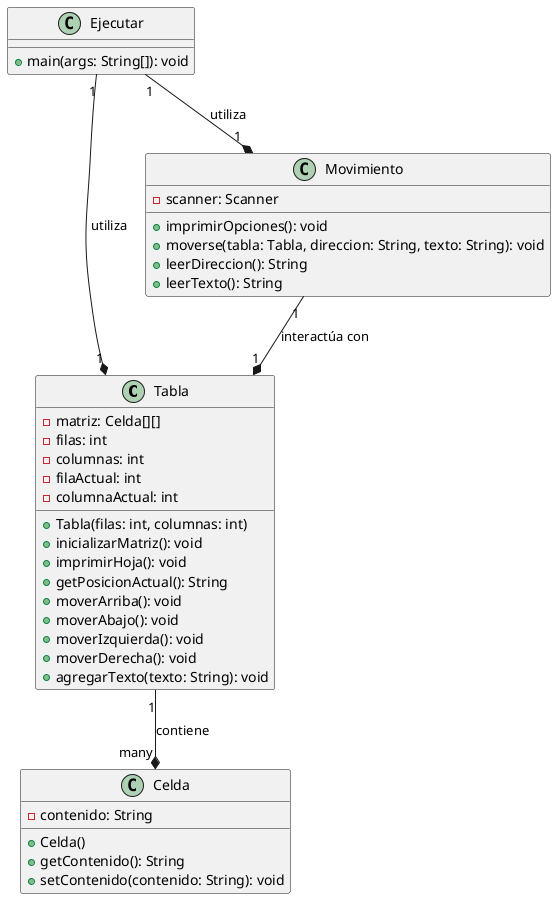 @startuml
class Tabla {
  - matriz: Celda[][]
  - filas: int
  - columnas: int
  - filaActual: int
  - columnaActual: int
  + Tabla(filas: int, columnas: int)
  + inicializarMatriz(): void
  + imprimirHoja(): void
  + getPosicionActual(): String
  + moverArriba(): void
  + moverAbajo(): void
  + moverIzquierda(): void
  + moverDerecha(): void
  + agregarTexto(texto: String): void
}

class Movimiento {
  - scanner: Scanner
  + imprimirOpciones(): void
  + moverse(tabla: Tabla, direccion: String, texto: String): void
  + leerDireccion(): String
  + leerTexto(): String
}

class Celda {
  - contenido: String
  + Celda()
  + getContenido(): String
  + setContenido(contenido: String): void
}

class Ejecutar {
  + main(args: String[]): void
}

Tabla "1" --* "many" Celda : contiene
Movimiento "1" --* "1" Tabla : interactúa con
Ejecutar "1" --* "1" Tabla : utiliza
Ejecutar "1" --* "1" Movimiento : utiliza
@enduml
